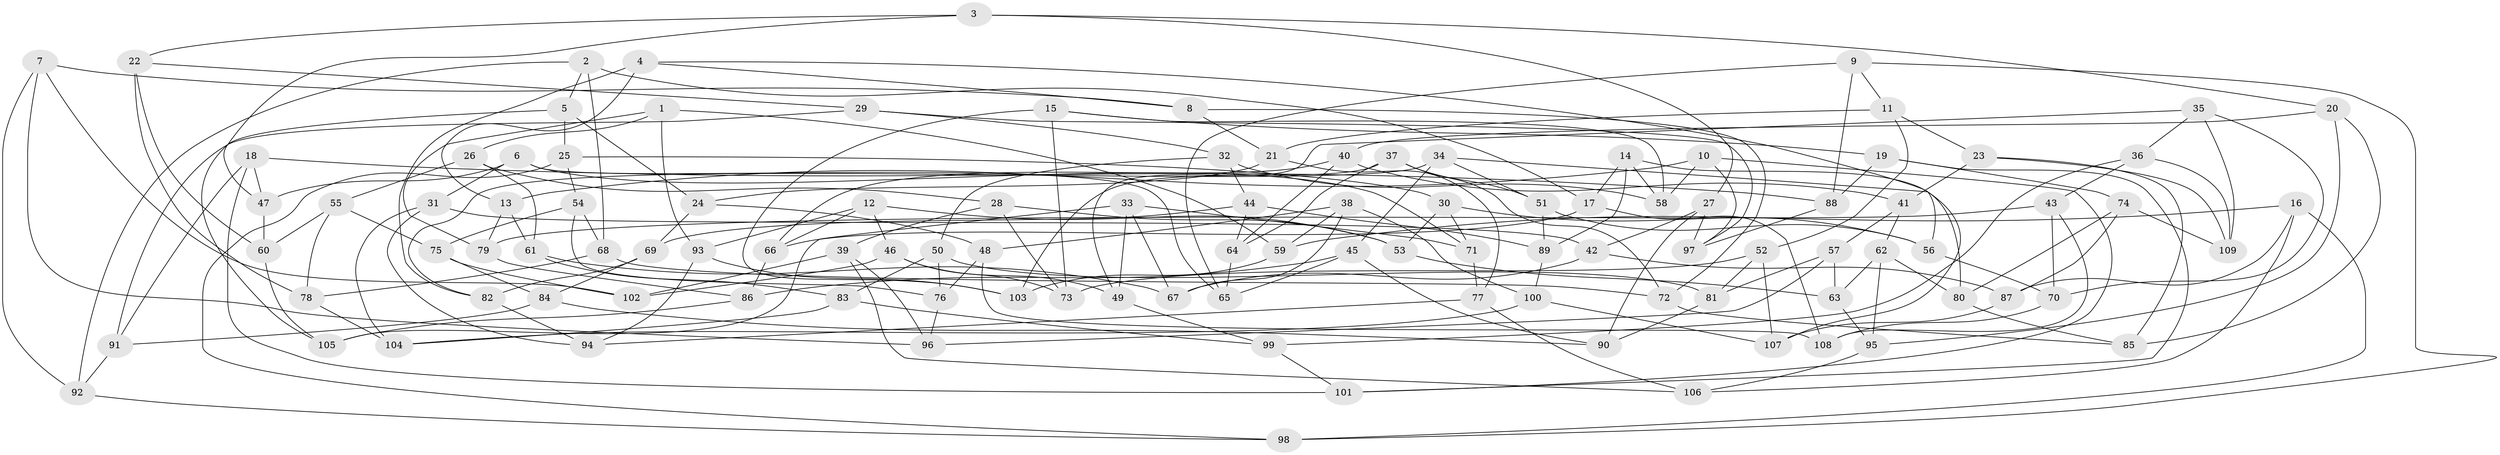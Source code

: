 // Generated by graph-tools (version 1.1) at 2025/58/03/09/25 04:58:42]
// undirected, 109 vertices, 218 edges
graph export_dot {
graph [start="1"]
  node [color=gray90,style=filled];
  1;
  2;
  3;
  4;
  5;
  6;
  7;
  8;
  9;
  10;
  11;
  12;
  13;
  14;
  15;
  16;
  17;
  18;
  19;
  20;
  21;
  22;
  23;
  24;
  25;
  26;
  27;
  28;
  29;
  30;
  31;
  32;
  33;
  34;
  35;
  36;
  37;
  38;
  39;
  40;
  41;
  42;
  43;
  44;
  45;
  46;
  47;
  48;
  49;
  50;
  51;
  52;
  53;
  54;
  55;
  56;
  57;
  58;
  59;
  60;
  61;
  62;
  63;
  64;
  65;
  66;
  67;
  68;
  69;
  70;
  71;
  72;
  73;
  74;
  75;
  76;
  77;
  78;
  79;
  80;
  81;
  82;
  83;
  84;
  85;
  86;
  87;
  88;
  89;
  90;
  91;
  92;
  93;
  94;
  95;
  96;
  97;
  98;
  99;
  100;
  101;
  102;
  103;
  104;
  105;
  106;
  107;
  108;
  109;
  1 -- 26;
  1 -- 59;
  1 -- 79;
  1 -- 93;
  2 -- 17;
  2 -- 68;
  2 -- 92;
  2 -- 5;
  3 -- 20;
  3 -- 27;
  3 -- 47;
  3 -- 22;
  4 -- 13;
  4 -- 56;
  4 -- 82;
  4 -- 8;
  5 -- 24;
  5 -- 25;
  5 -- 105;
  6 -- 65;
  6 -- 71;
  6 -- 31;
  6 -- 47;
  7 -- 96;
  7 -- 92;
  7 -- 102;
  7 -- 8;
  8 -- 21;
  8 -- 72;
  9 -- 11;
  9 -- 88;
  9 -- 98;
  9 -- 65;
  10 -- 58;
  10 -- 101;
  10 -- 97;
  10 -- 13;
  11 -- 21;
  11 -- 23;
  11 -- 52;
  12 -- 93;
  12 -- 53;
  12 -- 46;
  12 -- 66;
  13 -- 79;
  13 -- 61;
  14 -- 17;
  14 -- 58;
  14 -- 107;
  14 -- 89;
  15 -- 73;
  15 -- 58;
  15 -- 103;
  15 -- 19;
  16 -- 87;
  16 -- 106;
  16 -- 59;
  16 -- 98;
  17 -- 108;
  17 -- 66;
  18 -- 101;
  18 -- 47;
  18 -- 91;
  18 -- 88;
  19 -- 88;
  19 -- 101;
  19 -- 74;
  20 -- 40;
  20 -- 85;
  20 -- 95;
  21 -- 24;
  21 -- 77;
  22 -- 29;
  22 -- 78;
  22 -- 60;
  23 -- 85;
  23 -- 41;
  23 -- 109;
  24 -- 69;
  24 -- 48;
  25 -- 54;
  25 -- 30;
  25 -- 98;
  26 -- 28;
  26 -- 61;
  26 -- 55;
  27 -- 97;
  27 -- 90;
  27 -- 42;
  28 -- 73;
  28 -- 39;
  28 -- 53;
  29 -- 91;
  29 -- 32;
  29 -- 97;
  30 -- 53;
  30 -- 71;
  30 -- 56;
  31 -- 94;
  31 -- 104;
  31 -- 42;
  32 -- 44;
  32 -- 50;
  32 -- 58;
  33 -- 49;
  33 -- 105;
  33 -- 71;
  33 -- 67;
  34 -- 82;
  34 -- 51;
  34 -- 80;
  34 -- 45;
  35 -- 36;
  35 -- 70;
  35 -- 109;
  35 -- 49;
  36 -- 43;
  36 -- 99;
  36 -- 109;
  37 -- 103;
  37 -- 72;
  37 -- 64;
  37 -- 51;
  38 -- 67;
  38 -- 48;
  38 -- 100;
  38 -- 59;
  39 -- 106;
  39 -- 102;
  39 -- 96;
  40 -- 66;
  40 -- 64;
  40 -- 41;
  41 -- 62;
  41 -- 57;
  42 -- 67;
  42 -- 87;
  43 -- 70;
  43 -- 79;
  43 -- 108;
  44 -- 89;
  44 -- 69;
  44 -- 64;
  45 -- 86;
  45 -- 90;
  45 -- 65;
  46 -- 102;
  46 -- 73;
  46 -- 49;
  47 -- 60;
  48 -- 76;
  48 -- 108;
  49 -- 99;
  50 -- 81;
  50 -- 83;
  50 -- 76;
  51 -- 89;
  51 -- 56;
  52 -- 81;
  52 -- 73;
  52 -- 107;
  53 -- 63;
  54 -- 75;
  54 -- 76;
  54 -- 68;
  55 -- 78;
  55 -- 75;
  55 -- 60;
  56 -- 70;
  57 -- 96;
  57 -- 63;
  57 -- 81;
  59 -- 103;
  60 -- 105;
  61 -- 67;
  61 -- 83;
  62 -- 95;
  62 -- 63;
  62 -- 80;
  63 -- 95;
  64 -- 65;
  66 -- 86;
  68 -- 72;
  68 -- 78;
  69 -- 82;
  69 -- 84;
  70 -- 108;
  71 -- 77;
  72 -- 85;
  74 -- 87;
  74 -- 109;
  74 -- 80;
  75 -- 102;
  75 -- 84;
  76 -- 96;
  77 -- 94;
  77 -- 106;
  78 -- 104;
  79 -- 86;
  80 -- 85;
  81 -- 90;
  82 -- 94;
  83 -- 104;
  83 -- 99;
  84 -- 90;
  84 -- 91;
  86 -- 105;
  87 -- 107;
  88 -- 97;
  89 -- 100;
  91 -- 92;
  92 -- 98;
  93 -- 94;
  93 -- 103;
  95 -- 106;
  99 -- 101;
  100 -- 104;
  100 -- 107;
}
